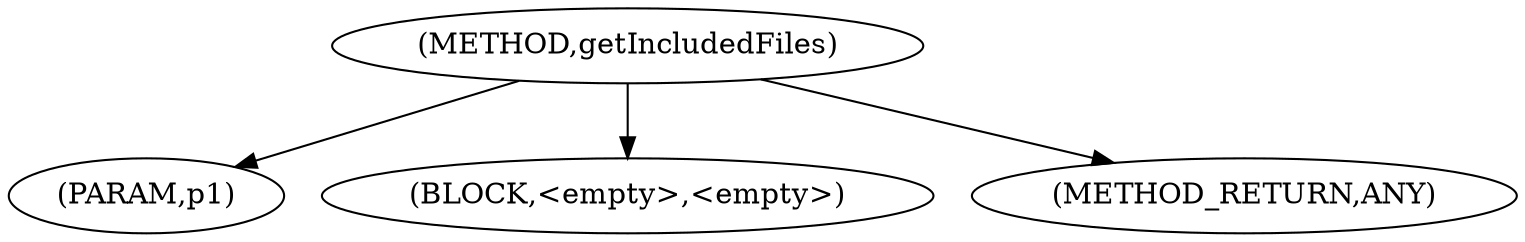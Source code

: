 digraph "getIncludedFiles" {  
"685" [label = <(METHOD,getIncludedFiles)> ]
"686" [label = <(PARAM,p1)> ]
"687" [label = <(BLOCK,&lt;empty&gt;,&lt;empty&gt;)> ]
"688" [label = <(METHOD_RETURN,ANY)> ]
  "685" -> "686" 
  "685" -> "687" 
  "685" -> "688" 
}
